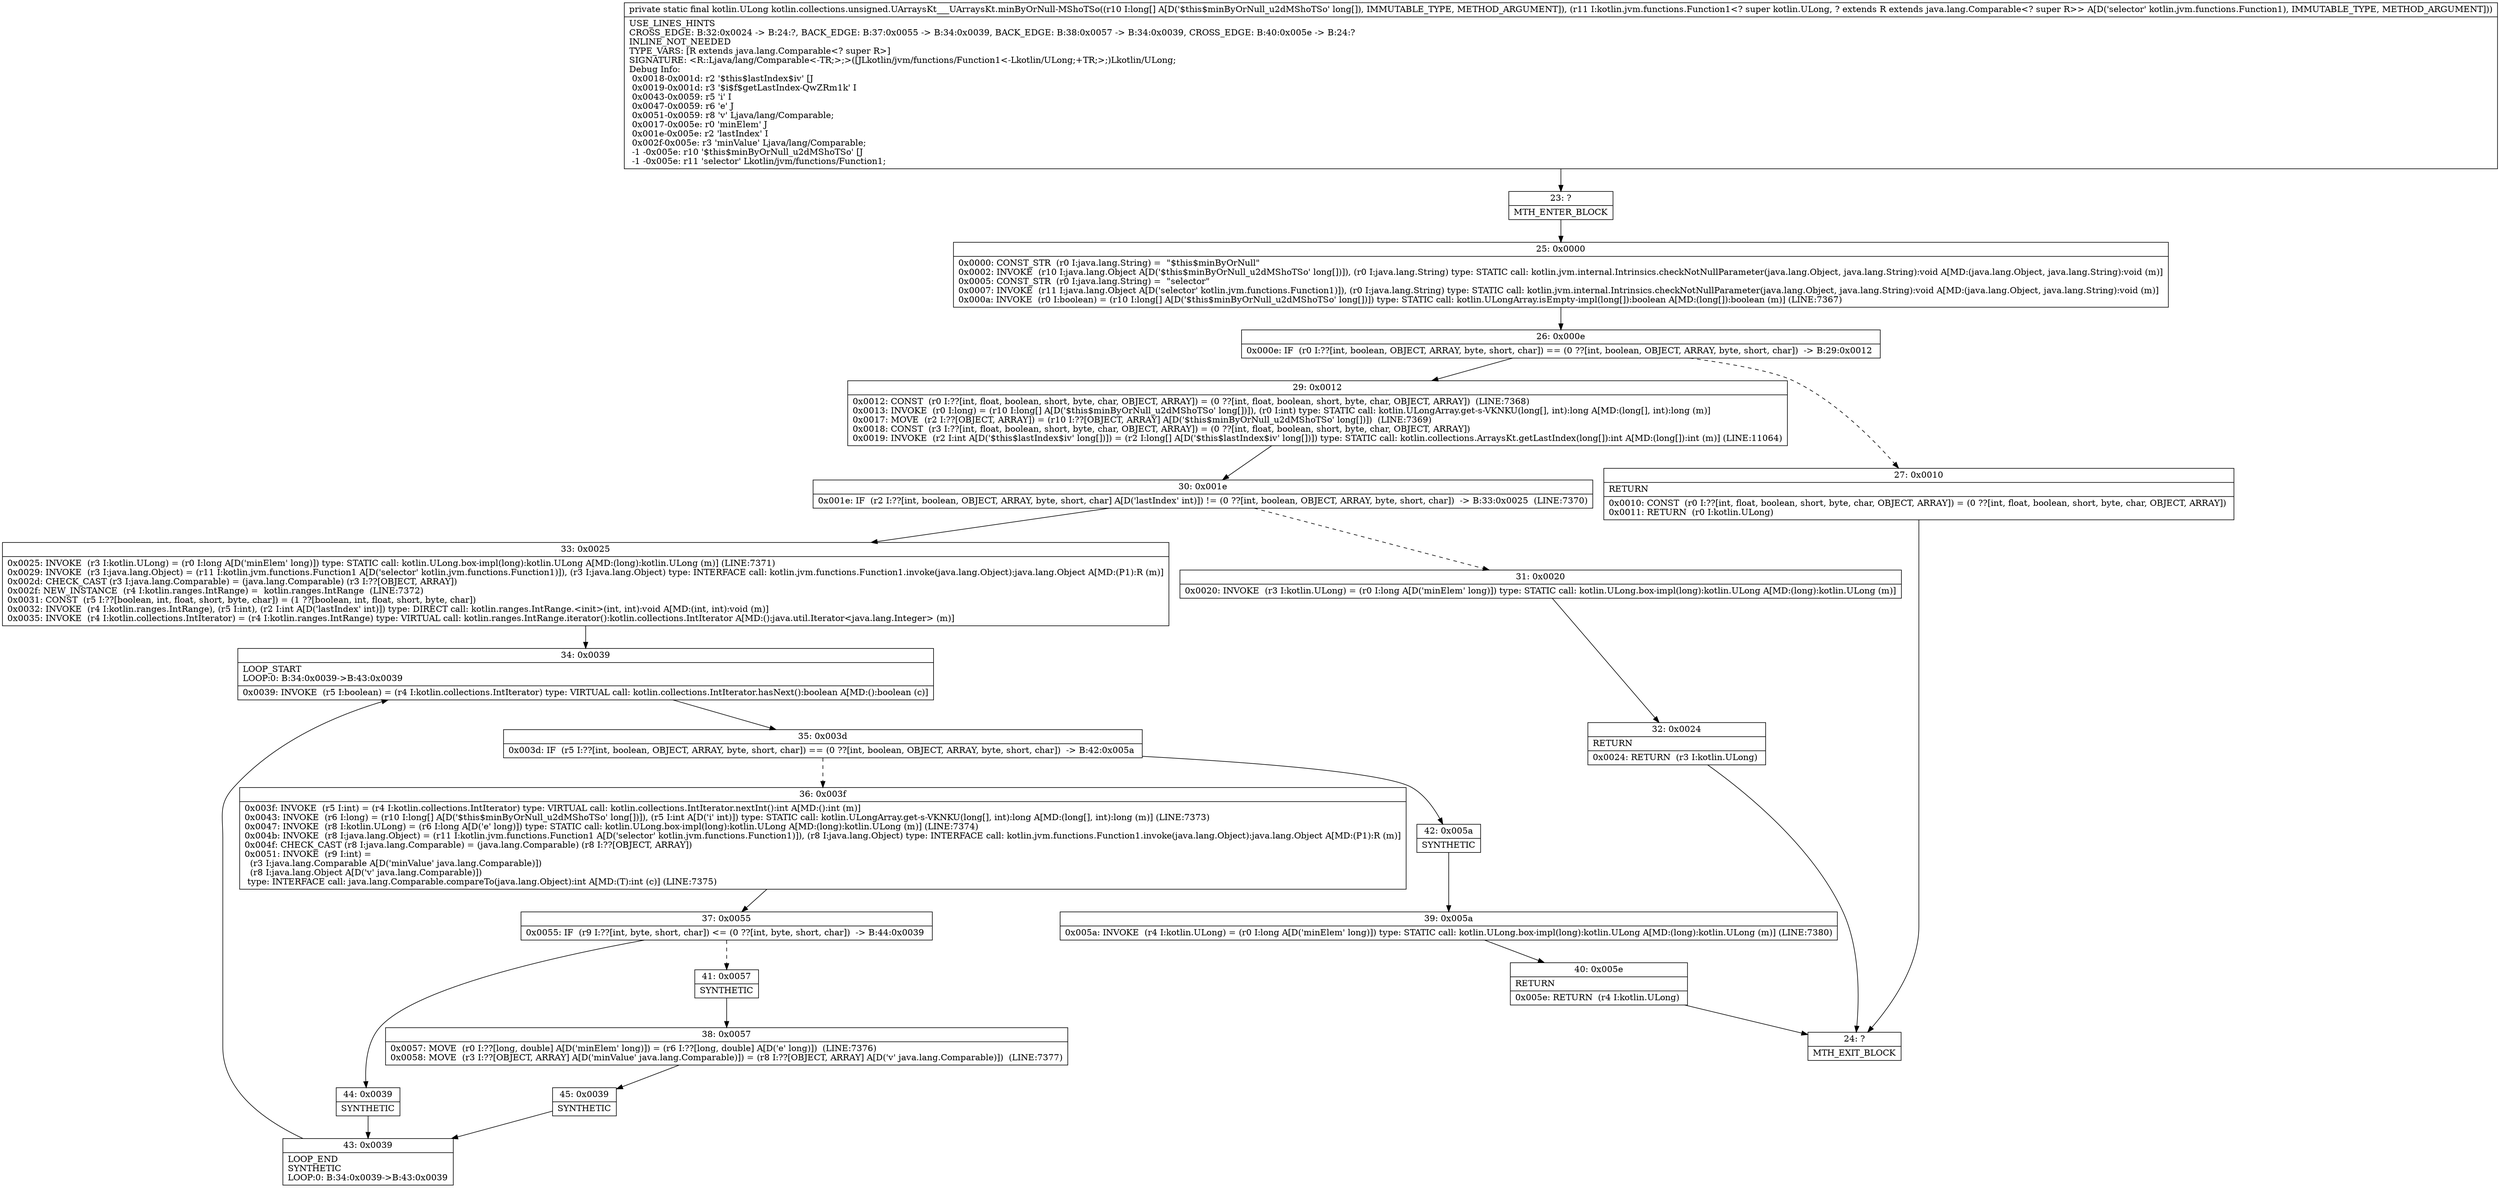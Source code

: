 digraph "CFG forkotlin.collections.unsigned.UArraysKt___UArraysKt.minByOrNull\-MShoTSo([JLkotlin\/jvm\/functions\/Function1;)Lkotlin\/ULong;" {
Node_23 [shape=record,label="{23\:\ ?|MTH_ENTER_BLOCK\l}"];
Node_25 [shape=record,label="{25\:\ 0x0000|0x0000: CONST_STR  (r0 I:java.lang.String) =  \"$this$minByOrNull\" \l0x0002: INVOKE  (r10 I:java.lang.Object A[D('$this$minByOrNull_u2dMShoTSo' long[])]), (r0 I:java.lang.String) type: STATIC call: kotlin.jvm.internal.Intrinsics.checkNotNullParameter(java.lang.Object, java.lang.String):void A[MD:(java.lang.Object, java.lang.String):void (m)]\l0x0005: CONST_STR  (r0 I:java.lang.String) =  \"selector\" \l0x0007: INVOKE  (r11 I:java.lang.Object A[D('selector' kotlin.jvm.functions.Function1)]), (r0 I:java.lang.String) type: STATIC call: kotlin.jvm.internal.Intrinsics.checkNotNullParameter(java.lang.Object, java.lang.String):void A[MD:(java.lang.Object, java.lang.String):void (m)]\l0x000a: INVOKE  (r0 I:boolean) = (r10 I:long[] A[D('$this$minByOrNull_u2dMShoTSo' long[])]) type: STATIC call: kotlin.ULongArray.isEmpty\-impl(long[]):boolean A[MD:(long[]):boolean (m)] (LINE:7367)\l}"];
Node_26 [shape=record,label="{26\:\ 0x000e|0x000e: IF  (r0 I:??[int, boolean, OBJECT, ARRAY, byte, short, char]) == (0 ??[int, boolean, OBJECT, ARRAY, byte, short, char])  \-\> B:29:0x0012 \l}"];
Node_27 [shape=record,label="{27\:\ 0x0010|RETURN\l|0x0010: CONST  (r0 I:??[int, float, boolean, short, byte, char, OBJECT, ARRAY]) = (0 ??[int, float, boolean, short, byte, char, OBJECT, ARRAY]) \l0x0011: RETURN  (r0 I:kotlin.ULong) \l}"];
Node_24 [shape=record,label="{24\:\ ?|MTH_EXIT_BLOCK\l}"];
Node_29 [shape=record,label="{29\:\ 0x0012|0x0012: CONST  (r0 I:??[int, float, boolean, short, byte, char, OBJECT, ARRAY]) = (0 ??[int, float, boolean, short, byte, char, OBJECT, ARRAY])  (LINE:7368)\l0x0013: INVOKE  (r0 I:long) = (r10 I:long[] A[D('$this$minByOrNull_u2dMShoTSo' long[])]), (r0 I:int) type: STATIC call: kotlin.ULongArray.get\-s\-VKNKU(long[], int):long A[MD:(long[], int):long (m)]\l0x0017: MOVE  (r2 I:??[OBJECT, ARRAY]) = (r10 I:??[OBJECT, ARRAY] A[D('$this$minByOrNull_u2dMShoTSo' long[])])  (LINE:7369)\l0x0018: CONST  (r3 I:??[int, float, boolean, short, byte, char, OBJECT, ARRAY]) = (0 ??[int, float, boolean, short, byte, char, OBJECT, ARRAY]) \l0x0019: INVOKE  (r2 I:int A[D('$this$lastIndex$iv' long[])]) = (r2 I:long[] A[D('$this$lastIndex$iv' long[])]) type: STATIC call: kotlin.collections.ArraysKt.getLastIndex(long[]):int A[MD:(long[]):int (m)] (LINE:11064)\l}"];
Node_30 [shape=record,label="{30\:\ 0x001e|0x001e: IF  (r2 I:??[int, boolean, OBJECT, ARRAY, byte, short, char] A[D('lastIndex' int)]) != (0 ??[int, boolean, OBJECT, ARRAY, byte, short, char])  \-\> B:33:0x0025  (LINE:7370)\l}"];
Node_31 [shape=record,label="{31\:\ 0x0020|0x0020: INVOKE  (r3 I:kotlin.ULong) = (r0 I:long A[D('minElem' long)]) type: STATIC call: kotlin.ULong.box\-impl(long):kotlin.ULong A[MD:(long):kotlin.ULong (m)]\l}"];
Node_32 [shape=record,label="{32\:\ 0x0024|RETURN\l|0x0024: RETURN  (r3 I:kotlin.ULong) \l}"];
Node_33 [shape=record,label="{33\:\ 0x0025|0x0025: INVOKE  (r3 I:kotlin.ULong) = (r0 I:long A[D('minElem' long)]) type: STATIC call: kotlin.ULong.box\-impl(long):kotlin.ULong A[MD:(long):kotlin.ULong (m)] (LINE:7371)\l0x0029: INVOKE  (r3 I:java.lang.Object) = (r11 I:kotlin.jvm.functions.Function1 A[D('selector' kotlin.jvm.functions.Function1)]), (r3 I:java.lang.Object) type: INTERFACE call: kotlin.jvm.functions.Function1.invoke(java.lang.Object):java.lang.Object A[MD:(P1):R (m)]\l0x002d: CHECK_CAST (r3 I:java.lang.Comparable) = (java.lang.Comparable) (r3 I:??[OBJECT, ARRAY]) \l0x002f: NEW_INSTANCE  (r4 I:kotlin.ranges.IntRange) =  kotlin.ranges.IntRange  (LINE:7372)\l0x0031: CONST  (r5 I:??[boolean, int, float, short, byte, char]) = (1 ??[boolean, int, float, short, byte, char]) \l0x0032: INVOKE  (r4 I:kotlin.ranges.IntRange), (r5 I:int), (r2 I:int A[D('lastIndex' int)]) type: DIRECT call: kotlin.ranges.IntRange.\<init\>(int, int):void A[MD:(int, int):void (m)]\l0x0035: INVOKE  (r4 I:kotlin.collections.IntIterator) = (r4 I:kotlin.ranges.IntRange) type: VIRTUAL call: kotlin.ranges.IntRange.iterator():kotlin.collections.IntIterator A[MD:():java.util.Iterator\<java.lang.Integer\> (m)]\l}"];
Node_34 [shape=record,label="{34\:\ 0x0039|LOOP_START\lLOOP:0: B:34:0x0039\-\>B:43:0x0039\l|0x0039: INVOKE  (r5 I:boolean) = (r4 I:kotlin.collections.IntIterator) type: VIRTUAL call: kotlin.collections.IntIterator.hasNext():boolean A[MD:():boolean (c)]\l}"];
Node_35 [shape=record,label="{35\:\ 0x003d|0x003d: IF  (r5 I:??[int, boolean, OBJECT, ARRAY, byte, short, char]) == (0 ??[int, boolean, OBJECT, ARRAY, byte, short, char])  \-\> B:42:0x005a \l}"];
Node_36 [shape=record,label="{36\:\ 0x003f|0x003f: INVOKE  (r5 I:int) = (r4 I:kotlin.collections.IntIterator) type: VIRTUAL call: kotlin.collections.IntIterator.nextInt():int A[MD:():int (m)]\l0x0043: INVOKE  (r6 I:long) = (r10 I:long[] A[D('$this$minByOrNull_u2dMShoTSo' long[])]), (r5 I:int A[D('i' int)]) type: STATIC call: kotlin.ULongArray.get\-s\-VKNKU(long[], int):long A[MD:(long[], int):long (m)] (LINE:7373)\l0x0047: INVOKE  (r8 I:kotlin.ULong) = (r6 I:long A[D('e' long)]) type: STATIC call: kotlin.ULong.box\-impl(long):kotlin.ULong A[MD:(long):kotlin.ULong (m)] (LINE:7374)\l0x004b: INVOKE  (r8 I:java.lang.Object) = (r11 I:kotlin.jvm.functions.Function1 A[D('selector' kotlin.jvm.functions.Function1)]), (r8 I:java.lang.Object) type: INTERFACE call: kotlin.jvm.functions.Function1.invoke(java.lang.Object):java.lang.Object A[MD:(P1):R (m)]\l0x004f: CHECK_CAST (r8 I:java.lang.Comparable) = (java.lang.Comparable) (r8 I:??[OBJECT, ARRAY]) \l0x0051: INVOKE  (r9 I:int) = \l  (r3 I:java.lang.Comparable A[D('minValue' java.lang.Comparable)])\l  (r8 I:java.lang.Object A[D('v' java.lang.Comparable)])\l type: INTERFACE call: java.lang.Comparable.compareTo(java.lang.Object):int A[MD:(T):int (c)] (LINE:7375)\l}"];
Node_37 [shape=record,label="{37\:\ 0x0055|0x0055: IF  (r9 I:??[int, byte, short, char]) \<= (0 ??[int, byte, short, char])  \-\> B:44:0x0039 \l}"];
Node_41 [shape=record,label="{41\:\ 0x0057|SYNTHETIC\l}"];
Node_38 [shape=record,label="{38\:\ 0x0057|0x0057: MOVE  (r0 I:??[long, double] A[D('minElem' long)]) = (r6 I:??[long, double] A[D('e' long)])  (LINE:7376)\l0x0058: MOVE  (r3 I:??[OBJECT, ARRAY] A[D('minValue' java.lang.Comparable)]) = (r8 I:??[OBJECT, ARRAY] A[D('v' java.lang.Comparable)])  (LINE:7377)\l}"];
Node_45 [shape=record,label="{45\:\ 0x0039|SYNTHETIC\l}"];
Node_43 [shape=record,label="{43\:\ 0x0039|LOOP_END\lSYNTHETIC\lLOOP:0: B:34:0x0039\-\>B:43:0x0039\l}"];
Node_44 [shape=record,label="{44\:\ 0x0039|SYNTHETIC\l}"];
Node_42 [shape=record,label="{42\:\ 0x005a|SYNTHETIC\l}"];
Node_39 [shape=record,label="{39\:\ 0x005a|0x005a: INVOKE  (r4 I:kotlin.ULong) = (r0 I:long A[D('minElem' long)]) type: STATIC call: kotlin.ULong.box\-impl(long):kotlin.ULong A[MD:(long):kotlin.ULong (m)] (LINE:7380)\l}"];
Node_40 [shape=record,label="{40\:\ 0x005e|RETURN\l|0x005e: RETURN  (r4 I:kotlin.ULong) \l}"];
MethodNode[shape=record,label="{private static final kotlin.ULong kotlin.collections.unsigned.UArraysKt___UArraysKt.minByOrNull\-MShoTSo((r10 I:long[] A[D('$this$minByOrNull_u2dMShoTSo' long[]), IMMUTABLE_TYPE, METHOD_ARGUMENT]), (r11 I:kotlin.jvm.functions.Function1\<? super kotlin.ULong, ? extends R extends java.lang.Comparable\<? super R\>\> A[D('selector' kotlin.jvm.functions.Function1), IMMUTABLE_TYPE, METHOD_ARGUMENT]))  | USE_LINES_HINTS\lCROSS_EDGE: B:32:0x0024 \-\> B:24:?, BACK_EDGE: B:37:0x0055 \-\> B:34:0x0039, BACK_EDGE: B:38:0x0057 \-\> B:34:0x0039, CROSS_EDGE: B:40:0x005e \-\> B:24:?\lINLINE_NOT_NEEDED\lTYPE_VARS: [R extends java.lang.Comparable\<? super R\>]\lSIGNATURE: \<R::Ljava\/lang\/Comparable\<\-TR;\>;\>([JLkotlin\/jvm\/functions\/Function1\<\-Lkotlin\/ULong;+TR;\>;)Lkotlin\/ULong;\lDebug Info:\l  0x0018\-0x001d: r2 '$this$lastIndex$iv' [J\l  0x0019\-0x001d: r3 '$i$f$getLastIndex\-QwZRm1k' I\l  0x0043\-0x0059: r5 'i' I\l  0x0047\-0x0059: r6 'e' J\l  0x0051\-0x0059: r8 'v' Ljava\/lang\/Comparable;\l  0x0017\-0x005e: r0 'minElem' J\l  0x001e\-0x005e: r2 'lastIndex' I\l  0x002f\-0x005e: r3 'minValue' Ljava\/lang\/Comparable;\l  \-1 \-0x005e: r10 '$this$minByOrNull_u2dMShoTSo' [J\l  \-1 \-0x005e: r11 'selector' Lkotlin\/jvm\/functions\/Function1;\l}"];
MethodNode -> Node_23;Node_23 -> Node_25;
Node_25 -> Node_26;
Node_26 -> Node_27[style=dashed];
Node_26 -> Node_29;
Node_27 -> Node_24;
Node_29 -> Node_30;
Node_30 -> Node_31[style=dashed];
Node_30 -> Node_33;
Node_31 -> Node_32;
Node_32 -> Node_24;
Node_33 -> Node_34;
Node_34 -> Node_35;
Node_35 -> Node_36[style=dashed];
Node_35 -> Node_42;
Node_36 -> Node_37;
Node_37 -> Node_41[style=dashed];
Node_37 -> Node_44;
Node_41 -> Node_38;
Node_38 -> Node_45;
Node_45 -> Node_43;
Node_43 -> Node_34;
Node_44 -> Node_43;
Node_42 -> Node_39;
Node_39 -> Node_40;
Node_40 -> Node_24;
}

